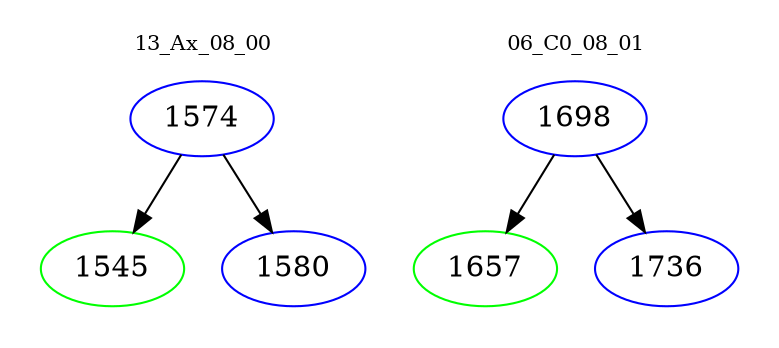 digraph{
subgraph cluster_0 {
color = white
label = "13_Ax_08_00";
fontsize=10;
T0_1574 [label="1574", color="blue"]
T0_1574 -> T0_1545 [color="black"]
T0_1545 [label="1545", color="green"]
T0_1574 -> T0_1580 [color="black"]
T0_1580 [label="1580", color="blue"]
}
subgraph cluster_1 {
color = white
label = "06_C0_08_01";
fontsize=10;
T1_1698 [label="1698", color="blue"]
T1_1698 -> T1_1657 [color="black"]
T1_1657 [label="1657", color="green"]
T1_1698 -> T1_1736 [color="black"]
T1_1736 [label="1736", color="blue"]
}
}

